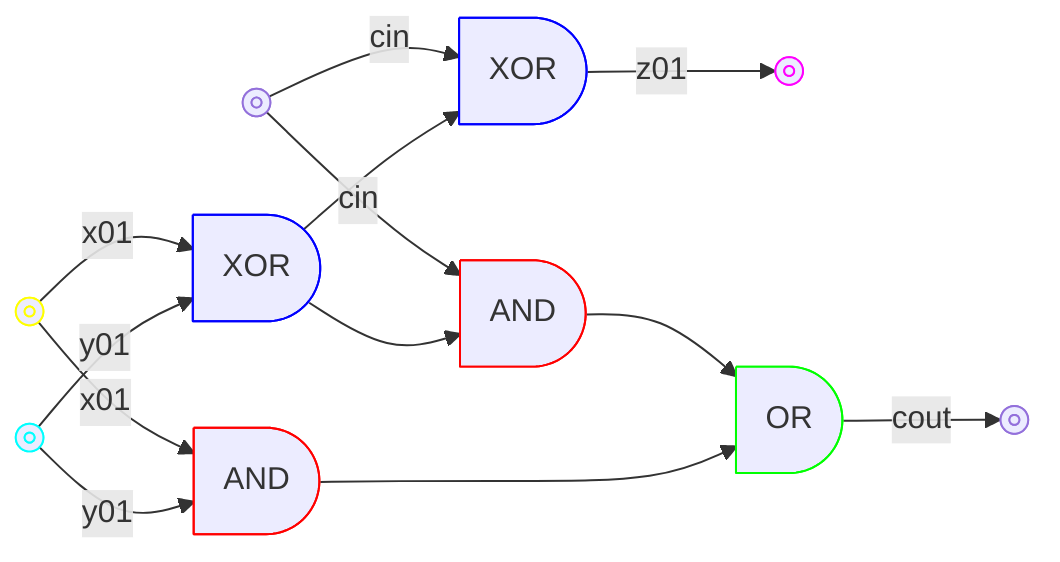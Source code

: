 flowchart LR

cin@{ shape: framed-circle }
x01:::x@{ shape: framed-circle }
y01:::y@{ shape: framed-circle }
z01:::z@{ shape: framed-circle }
cout@{ shape: framed-circle }

and1:::and@{ shape: delay, label: "AND" }
and2:::and@{ shape: delay, label: "AND" }
xor1:::xor@{ shape: delay, label: "XOR" }
xor2:::xor@{ shape: delay, label: "XOR" }
or1:::or@{ shape: delay, label: "OR" }

cin -- cin --> xor1
cin -- cin --> and1
x01 -- x01 --> xor2
x01 -- x01 --> and2
y01 -- y01 --> xor2
y01 -- y01 --> and2
xor2 --> xor1
xor2 --> and1
xor1 -- z01 --> z01
and1 --> or1
and2 --> or1
or1 -- cout --> cout

classDef x stroke:#ff0
classDef y stroke:#0ff
classDef z stroke:#f0f
classDef and stroke:#f00
classDef xor stroke:#00f
classDef or stroke:#0f0